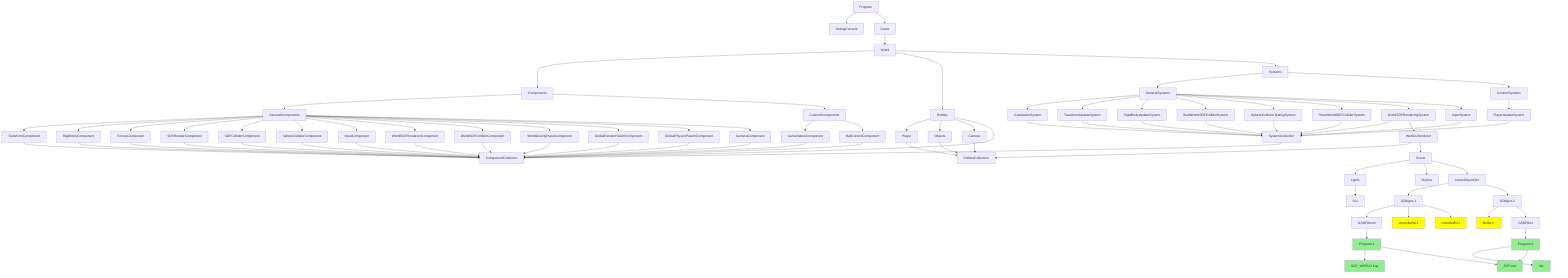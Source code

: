 graph TB;
Program --> DebugConsole;
Program --> Game;
Game --> World;
World --> Components;
Components --> GeneralComponents;
Components --> CustomComponents;
GeneralComponents --> TransformComponent --> ComponentCollection;
GeneralComponents --> RigitBodyComponent --> ComponentCollection;
GeneralComponents --> ForcesComponent --> ComponentCollection;
GeneralComponents --> SDFRenderComponent --> ComponentCollection;
GeneralComponents --> SDFColliderComponent --> ComponentCollection;
GeneralComponents --> SphereColliderComponent --> ComponentCollection;
GeneralComponents --> InputComponent --> ComponentCollection;
GeneralComponents --> WorldSDFRendererComponent --> ComponentCollection;
GeneralComponents --> WorldSDFColliderComponent --> ComponentCollection;
GeneralComponents --> WorldGravityPlaneComponent --> ComponentCollection;
GeneralComponents --> GlobalRenderParamComponent --> ComponentCollection;
GeneralComponents --> GlobalPhysicsParamComponent --> ComponentCollection;
GeneralComponents --> CameraComponent --> ComponentCollection;
CustomComponents --> GameStatusComponent --> ComponentCollection;
CustomComponents --> BallControlComponent --> ComponentCollection;
World --> Entities;
Entities --> Player --> EntitiesCollection;
Entities --> Objects --> EntitiesCollection;
Entities --> Camera --> EntitiesCollection;
Entities --> ComponentCollection;
World --> Systems;
Systems --> GeneralSystems;
Systems --> CustomSystems;
GeneralSystems --> GravitationSystem --> SystemCollection;
GeneralSystems --> TransformUpdateSystem --> SystemCollection;
GeneralSystems --> RigidBodyUpdateSystem --> SystemCollection;
GeneralSystems --> BuildWorldSDFColliderSystem --> SystemCollection;
GeneralSystems --> SphereCollisionTestingSystem --> SystemCollection;
GeneralSystems --> ResetWorldSDFColliderSystem --> SystemCollection;
GeneralSystems --> WorldSDFRenderingSystem --> SystemCollection;
GeneralSystems --> InputSystem --> SystemCollection;
CustomSystems --> PlayerUpdateSystem --> SystemCollection;
SystemCollection --> ComponentCollection;
WorldSDFRenderingSystem --> WebGLRenderer;
WebGLRenderer --> EntitiesCollection;
WebGLRenderer --> Scene;
Scene --> Lights;
Lights --> Sun;
Scene --> Skybox;
Scene --> sceneObjectDict;
sceneObjectDict --> GObject-1;
sceneObjectDict --> GObject-2;
GObject-1 --> Material-1[GSDFWorld];
GObject-1 --> VertexBuffer1;
GObject-1 --> IndexBuffer1;
GObject-2 --> Buffer2..;
GObject-2 --> Material-2[GSDFBox];
Material-1 --> RenderType-1[Program-1];
Material-2 --> RenderType-2[Program-2];
RenderType-1 --> FragmentShader-A[SDF_WORLD.frag];
RenderType-1 --> VertexShader-A[SDF.vert];
RenderType-2 --> FragmentShader-B[NIL];
RenderType-2 --> VertexShader-A;
style RenderType-2 fill:lightgreen;
style RenderType-1 fill:lightgreen;
style FragmentShader-A fill:lightgreen;
style FragmentShader-B fill:lightgreen;
style VertexShader-A fill:lightgreen;
style VertexShader-A fill:lightgreen;
style VertexBuffer1 fill:yellow;
style IndexBuffer1 fill:yellow;
style Buffer2.. fill:yellow;
